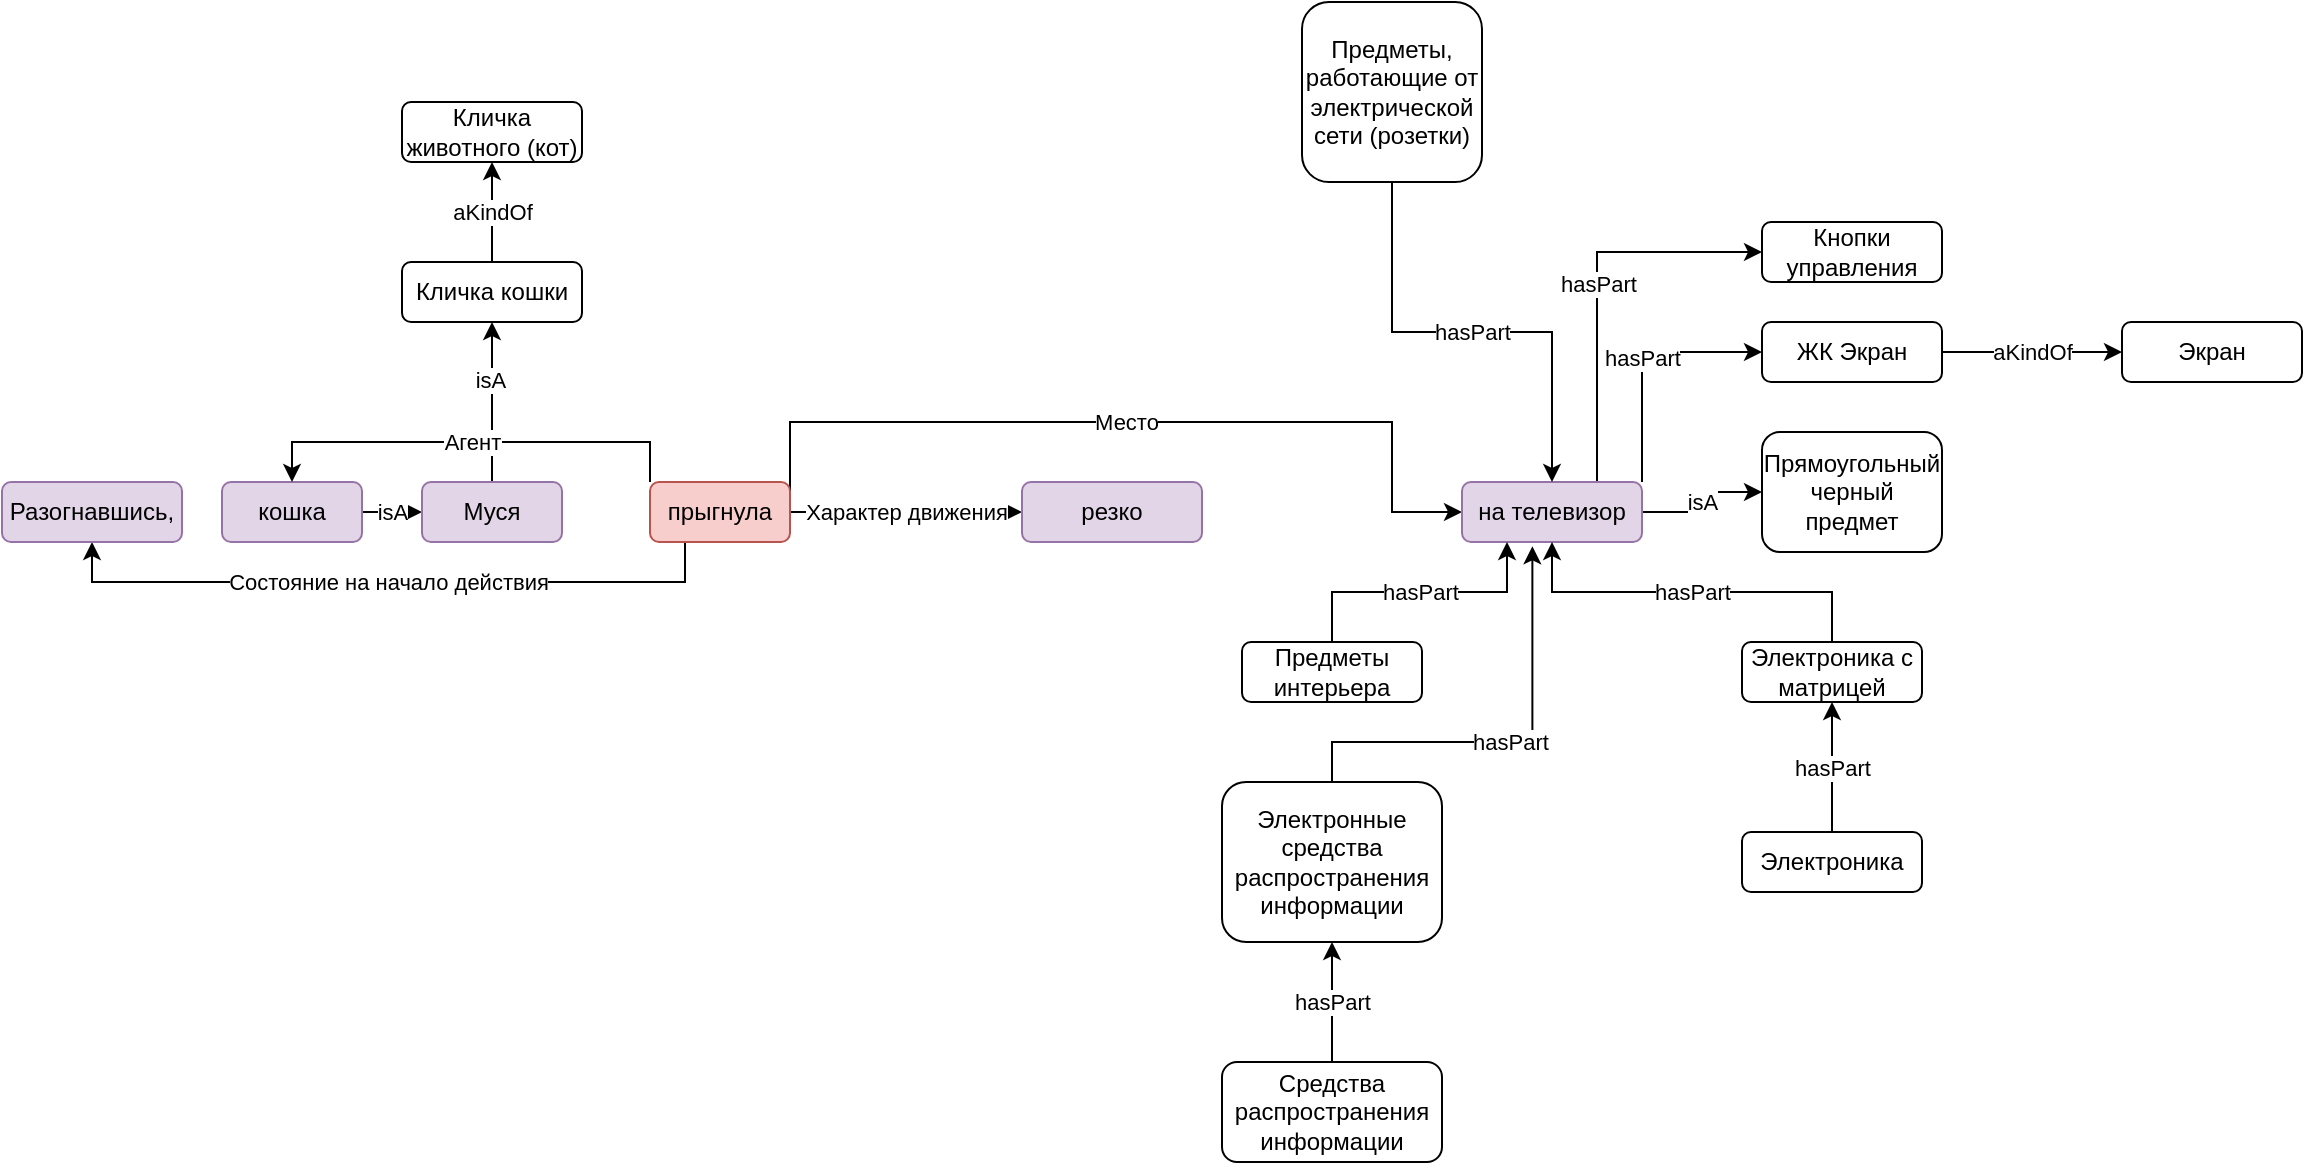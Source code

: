 <mxfile version="20.4.0" type="github">
  <diagram id="4kZPJCfSbLn3ZlEgu2B2" name="Страница 1">
    <mxGraphModel dx="1579" dy="882" grid="1" gridSize="10" guides="1" tooltips="1" connect="1" arrows="1" fold="1" page="1" pageScale="1" pageWidth="827" pageHeight="1169" math="0" shadow="0">
      <root>
        <mxCell id="0" />
        <mxCell id="1" parent="0" />
        <mxCell id="UGtF-2ysWfJspHMiToVQ-56" value="isA" style="edgeStyle=orthogonalEdgeStyle;rounded=0;orthogonalLoop=1;jettySize=auto;html=1;exitX=1;exitY=0.5;exitDx=0;exitDy=0;" edge="1" parent="1" source="UGtF-2ysWfJspHMiToVQ-1" target="UGtF-2ysWfJspHMiToVQ-2">
          <mxGeometry relative="1" as="geometry" />
        </mxCell>
        <mxCell id="UGtF-2ysWfJspHMiToVQ-1" value="кошка" style="rounded=1;whiteSpace=wrap;html=1;fillColor=#e1d5e7;strokeColor=#9673a6;" vertex="1" parent="1">
          <mxGeometry x="130" y="610" width="70" height="30" as="geometry" />
        </mxCell>
        <mxCell id="UGtF-2ysWfJspHMiToVQ-59" style="edgeStyle=orthogonalEdgeStyle;rounded=0;orthogonalLoop=1;jettySize=auto;html=1;exitX=0.5;exitY=0;exitDx=0;exitDy=0;entryX=0.5;entryY=1;entryDx=0;entryDy=0;" edge="1" parent="1" source="UGtF-2ysWfJspHMiToVQ-2" target="UGtF-2ysWfJspHMiToVQ-57">
          <mxGeometry relative="1" as="geometry" />
        </mxCell>
        <mxCell id="UGtF-2ysWfJspHMiToVQ-60" value="isA" style="edgeLabel;html=1;align=center;verticalAlign=middle;resizable=0;points=[];" vertex="1" connectable="0" parent="UGtF-2ysWfJspHMiToVQ-59">
          <mxGeometry x="0.276" y="1" relative="1" as="geometry">
            <mxPoint as="offset" />
          </mxGeometry>
        </mxCell>
        <mxCell id="UGtF-2ysWfJspHMiToVQ-2" value="Муся" style="rounded=1;whiteSpace=wrap;html=1;fillColor=#e1d5e7;strokeColor=#9673a6;" vertex="1" parent="1">
          <mxGeometry x="230" y="610" width="70" height="30" as="geometry" />
        </mxCell>
        <mxCell id="UGtF-2ysWfJspHMiToVQ-13" value="Место" style="edgeStyle=orthogonalEdgeStyle;rounded=0;orthogonalLoop=1;jettySize=auto;html=1;exitX=1;exitY=0.5;exitDx=0;exitDy=0;" edge="1" parent="1" source="UGtF-2ysWfJspHMiToVQ-3" target="UGtF-2ysWfJspHMiToVQ-5">
          <mxGeometry relative="1" as="geometry">
            <Array as="points">
              <mxPoint x="414" y="580" />
              <mxPoint x="715" y="580" />
            </Array>
          </mxGeometry>
        </mxCell>
        <mxCell id="UGtF-2ysWfJspHMiToVQ-26" value="Состояние на начало действия" style="edgeStyle=orthogonalEdgeStyle;rounded=0;orthogonalLoop=1;jettySize=auto;html=1;exitX=0.25;exitY=1;exitDx=0;exitDy=0;entryX=0.5;entryY=1;entryDx=0;entryDy=0;" edge="1" parent="1" source="UGtF-2ysWfJspHMiToVQ-3" target="UGtF-2ysWfJspHMiToVQ-16">
          <mxGeometry relative="1" as="geometry" />
        </mxCell>
        <mxCell id="UGtF-2ysWfJspHMiToVQ-29" value="Характер движения" style="edgeStyle=orthogonalEdgeStyle;rounded=0;orthogonalLoop=1;jettySize=auto;html=1;exitX=1;exitY=0.5;exitDx=0;exitDy=0;entryX=0;entryY=0.5;entryDx=0;entryDy=0;" edge="1" parent="1" source="UGtF-2ysWfJspHMiToVQ-3" target="UGtF-2ysWfJspHMiToVQ-14">
          <mxGeometry relative="1" as="geometry" />
        </mxCell>
        <mxCell id="UGtF-2ysWfJspHMiToVQ-55" value="Агент" style="edgeStyle=orthogonalEdgeStyle;rounded=0;orthogonalLoop=1;jettySize=auto;html=1;exitX=0;exitY=0;exitDx=0;exitDy=0;entryX=0.5;entryY=0;entryDx=0;entryDy=0;" edge="1" parent="1" source="UGtF-2ysWfJspHMiToVQ-3" target="UGtF-2ysWfJspHMiToVQ-1">
          <mxGeometry relative="1" as="geometry" />
        </mxCell>
        <mxCell id="UGtF-2ysWfJspHMiToVQ-3" value="прыгнула" style="rounded=1;whiteSpace=wrap;html=1;fillColor=#f8cecc;strokeColor=#b85450;" vertex="1" parent="1">
          <mxGeometry x="344" y="610" width="70" height="30" as="geometry" />
        </mxCell>
        <mxCell id="UGtF-2ysWfJspHMiToVQ-48" value="isA" style="edgeStyle=orthogonalEdgeStyle;rounded=0;orthogonalLoop=1;jettySize=auto;html=1;exitX=1;exitY=0.5;exitDx=0;exitDy=0;entryX=0;entryY=0.5;entryDx=0;entryDy=0;" edge="1" parent="1" source="UGtF-2ysWfJspHMiToVQ-5" target="UGtF-2ysWfJspHMiToVQ-47">
          <mxGeometry relative="1" as="geometry" />
        </mxCell>
        <mxCell id="UGtF-2ysWfJspHMiToVQ-51" value="hasPart" style="edgeStyle=orthogonalEdgeStyle;rounded=0;orthogonalLoop=1;jettySize=auto;html=1;exitX=0.75;exitY=0;exitDx=0;exitDy=0;entryX=0;entryY=0.5;entryDx=0;entryDy=0;" edge="1" parent="1" source="UGtF-2ysWfJspHMiToVQ-5" target="UGtF-2ysWfJspHMiToVQ-50">
          <mxGeometry relative="1" as="geometry" />
        </mxCell>
        <mxCell id="UGtF-2ysWfJspHMiToVQ-52" value="hasPart" style="edgeStyle=orthogonalEdgeStyle;rounded=0;orthogonalLoop=1;jettySize=auto;html=1;exitX=1;exitY=0;exitDx=0;exitDy=0;entryX=0;entryY=0.5;entryDx=0;entryDy=0;" edge="1" parent="1" source="UGtF-2ysWfJspHMiToVQ-5" target="UGtF-2ysWfJspHMiToVQ-49">
          <mxGeometry relative="1" as="geometry" />
        </mxCell>
        <mxCell id="UGtF-2ysWfJspHMiToVQ-5" value="на телевизор" style="rounded=1;whiteSpace=wrap;html=1;fillColor=#e1d5e7;strokeColor=#9673a6;" vertex="1" parent="1">
          <mxGeometry x="750" y="610" width="90" height="30" as="geometry" />
        </mxCell>
        <mxCell id="UGtF-2ysWfJspHMiToVQ-14" value="резко" style="rounded=1;whiteSpace=wrap;html=1;fillColor=#e1d5e7;strokeColor=#9673a6;" vertex="1" parent="1">
          <mxGeometry x="530" y="610" width="90" height="30" as="geometry" />
        </mxCell>
        <mxCell id="UGtF-2ysWfJspHMiToVQ-16" value="Разогнавшись," style="rounded=1;whiteSpace=wrap;html=1;fillColor=#e1d5e7;strokeColor=#9673a6;" vertex="1" parent="1">
          <mxGeometry x="20" y="610" width="90" height="30" as="geometry" />
        </mxCell>
        <mxCell id="UGtF-2ysWfJspHMiToVQ-31" value="hasPart" style="edgeStyle=orthogonalEdgeStyle;rounded=0;orthogonalLoop=1;jettySize=auto;html=1;exitX=0.5;exitY=0;exitDx=0;exitDy=0;" edge="1" parent="1" source="UGtF-2ysWfJspHMiToVQ-30" target="UGtF-2ysWfJspHMiToVQ-5">
          <mxGeometry relative="1" as="geometry" />
        </mxCell>
        <mxCell id="UGtF-2ysWfJspHMiToVQ-30" value="Электроника с матрицей" style="rounded=1;whiteSpace=wrap;html=1;" vertex="1" parent="1">
          <mxGeometry x="890" y="690" width="90" height="30" as="geometry" />
        </mxCell>
        <mxCell id="UGtF-2ysWfJspHMiToVQ-33" value="hasPart" style="edgeStyle=orthogonalEdgeStyle;rounded=0;orthogonalLoop=1;jettySize=auto;html=1;exitX=0.5;exitY=0;exitDx=0;exitDy=0;entryX=0.5;entryY=1;entryDx=0;entryDy=0;" edge="1" parent="1" source="UGtF-2ysWfJspHMiToVQ-32" target="UGtF-2ysWfJspHMiToVQ-30">
          <mxGeometry relative="1" as="geometry" />
        </mxCell>
        <mxCell id="UGtF-2ysWfJspHMiToVQ-32" value="Электроника" style="rounded=1;whiteSpace=wrap;html=1;" vertex="1" parent="1">
          <mxGeometry x="890" y="785" width="90" height="30" as="geometry" />
        </mxCell>
        <mxCell id="UGtF-2ysWfJspHMiToVQ-36" value="hasPart" style="edgeStyle=orthogonalEdgeStyle;rounded=0;orthogonalLoop=1;jettySize=auto;html=1;exitX=0.5;exitY=0;exitDx=0;exitDy=0;entryX=0.25;entryY=1;entryDx=0;entryDy=0;" edge="1" parent="1" source="UGtF-2ysWfJspHMiToVQ-34" target="UGtF-2ysWfJspHMiToVQ-5">
          <mxGeometry relative="1" as="geometry" />
        </mxCell>
        <mxCell id="UGtF-2ysWfJspHMiToVQ-34" value="Предметы интерьера" style="rounded=1;whiteSpace=wrap;html=1;" vertex="1" parent="1">
          <mxGeometry x="640" y="690" width="90" height="30" as="geometry" />
        </mxCell>
        <mxCell id="UGtF-2ysWfJspHMiToVQ-44" value="hasPart" style="edgeStyle=orthogonalEdgeStyle;rounded=0;orthogonalLoop=1;jettySize=auto;html=1;exitX=0.5;exitY=0;exitDx=0;exitDy=0;entryX=0.391;entryY=1.072;entryDx=0;entryDy=0;entryPerimeter=0;" edge="1" parent="1" source="UGtF-2ysWfJspHMiToVQ-37" target="UGtF-2ysWfJspHMiToVQ-5">
          <mxGeometry relative="1" as="geometry">
            <Array as="points">
              <mxPoint x="685" y="740" />
              <mxPoint x="785" y="740" />
            </Array>
          </mxGeometry>
        </mxCell>
        <mxCell id="UGtF-2ysWfJspHMiToVQ-37" value="Электронные cредства распространения информации" style="rounded=1;whiteSpace=wrap;html=1;" vertex="1" parent="1">
          <mxGeometry x="630" y="760" width="110" height="80" as="geometry" />
        </mxCell>
        <mxCell id="UGtF-2ysWfJspHMiToVQ-41" value="hasPart" style="edgeStyle=orthogonalEdgeStyle;rounded=0;orthogonalLoop=1;jettySize=auto;html=1;exitX=0.5;exitY=0;exitDx=0;exitDy=0;entryX=0.5;entryY=1;entryDx=0;entryDy=0;" edge="1" parent="1" source="UGtF-2ysWfJspHMiToVQ-40" target="UGtF-2ysWfJspHMiToVQ-37">
          <mxGeometry relative="1" as="geometry" />
        </mxCell>
        <mxCell id="UGtF-2ysWfJspHMiToVQ-40" value="Средства распространения информации" style="rounded=1;whiteSpace=wrap;html=1;" vertex="1" parent="1">
          <mxGeometry x="630" y="900" width="110" height="50" as="geometry" />
        </mxCell>
        <mxCell id="UGtF-2ysWfJspHMiToVQ-46" value="hasPart" style="edgeStyle=orthogonalEdgeStyle;rounded=0;orthogonalLoop=1;jettySize=auto;html=1;exitX=0.5;exitY=1;exitDx=0;exitDy=0;entryX=0.5;entryY=0;entryDx=0;entryDy=0;" edge="1" parent="1" source="UGtF-2ysWfJspHMiToVQ-45" target="UGtF-2ysWfJspHMiToVQ-5">
          <mxGeometry relative="1" as="geometry" />
        </mxCell>
        <mxCell id="UGtF-2ysWfJspHMiToVQ-45" value="Предметы, работающие от электрической сети (розетки)" style="rounded=1;whiteSpace=wrap;html=1;" vertex="1" parent="1">
          <mxGeometry x="670" y="370" width="90" height="90" as="geometry" />
        </mxCell>
        <mxCell id="UGtF-2ysWfJspHMiToVQ-47" value="Прямоугольный черный предмет" style="rounded=1;whiteSpace=wrap;html=1;" vertex="1" parent="1">
          <mxGeometry x="900" y="585" width="90" height="60" as="geometry" />
        </mxCell>
        <mxCell id="UGtF-2ysWfJspHMiToVQ-54" value="aKindOf" style="edgeStyle=orthogonalEdgeStyle;rounded=0;orthogonalLoop=1;jettySize=auto;html=1;exitX=1;exitY=0.5;exitDx=0;exitDy=0;" edge="1" parent="1" source="UGtF-2ysWfJspHMiToVQ-49" target="UGtF-2ysWfJspHMiToVQ-53">
          <mxGeometry relative="1" as="geometry" />
        </mxCell>
        <mxCell id="UGtF-2ysWfJspHMiToVQ-49" value="ЖК Экран" style="rounded=1;whiteSpace=wrap;html=1;" vertex="1" parent="1">
          <mxGeometry x="900" y="530" width="90" height="30" as="geometry" />
        </mxCell>
        <mxCell id="UGtF-2ysWfJspHMiToVQ-50" value="Кнопки управления" style="rounded=1;whiteSpace=wrap;html=1;" vertex="1" parent="1">
          <mxGeometry x="900" y="480" width="90" height="30" as="geometry" />
        </mxCell>
        <mxCell id="UGtF-2ysWfJspHMiToVQ-53" value="Экран" style="rounded=1;whiteSpace=wrap;html=1;" vertex="1" parent="1">
          <mxGeometry x="1080" y="530" width="90" height="30" as="geometry" />
        </mxCell>
        <mxCell id="UGtF-2ysWfJspHMiToVQ-62" value="aKindOf" style="edgeStyle=orthogonalEdgeStyle;rounded=0;orthogonalLoop=1;jettySize=auto;html=1;exitX=0.5;exitY=0;exitDx=0;exitDy=0;entryX=0.5;entryY=1;entryDx=0;entryDy=0;" edge="1" parent="1" source="UGtF-2ysWfJspHMiToVQ-57" target="UGtF-2ysWfJspHMiToVQ-61">
          <mxGeometry relative="1" as="geometry" />
        </mxCell>
        <mxCell id="UGtF-2ysWfJspHMiToVQ-57" value="Кличка кошки" style="rounded=1;whiteSpace=wrap;html=1;" vertex="1" parent="1">
          <mxGeometry x="220" y="500" width="90" height="30" as="geometry" />
        </mxCell>
        <mxCell id="UGtF-2ysWfJspHMiToVQ-61" value="Кличка животного (кот)" style="rounded=1;whiteSpace=wrap;html=1;" vertex="1" parent="1">
          <mxGeometry x="220" y="420" width="90" height="30" as="geometry" />
        </mxCell>
      </root>
    </mxGraphModel>
  </diagram>
</mxfile>
